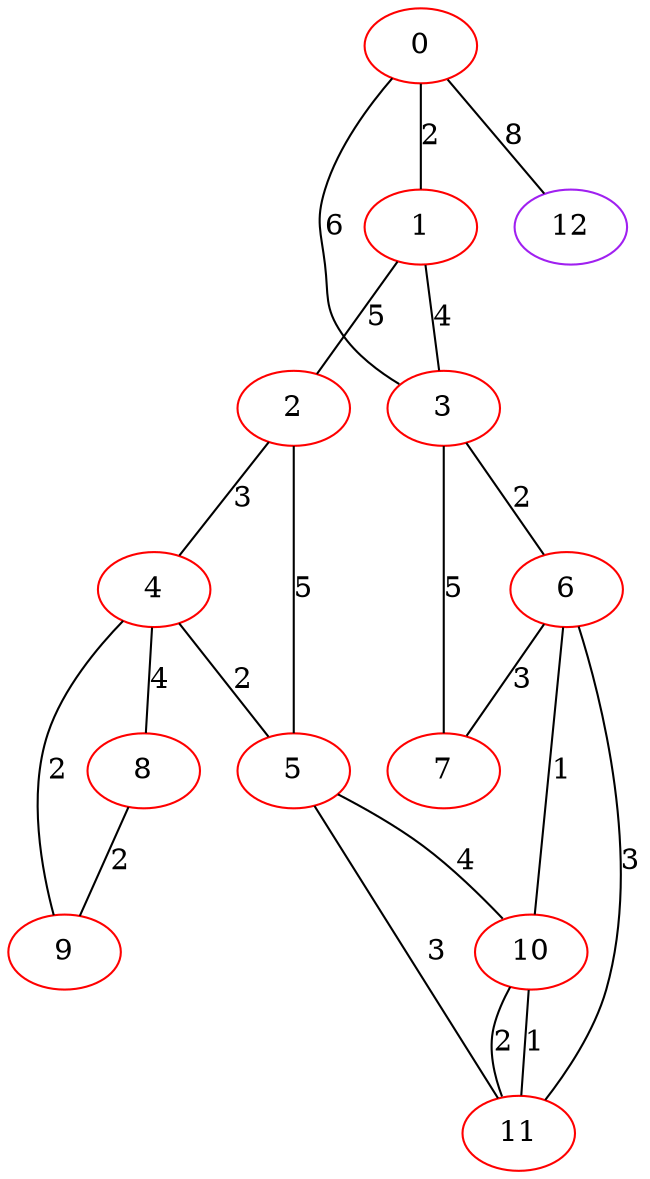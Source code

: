 graph "" {
0 [color=red, weight=1];
1 [color=red, weight=1];
2 [color=red, weight=1];
3 [color=red, weight=1];
4 [color=red, weight=1];
5 [color=red, weight=1];
6 [color=red, weight=1];
7 [color=red, weight=1];
8 [color=red, weight=1];
9 [color=red, weight=1];
10 [color=red, weight=1];
11 [color=red, weight=1];
12 [color=purple, weight=4];
0 -- 1  [key=0, label=2];
0 -- 3  [key=0, label=6];
0 -- 12  [key=0, label=8];
1 -- 2  [key=0, label=5];
1 -- 3  [key=0, label=4];
2 -- 4  [key=0, label=3];
2 -- 5  [key=0, label=5];
3 -- 6  [key=0, label=2];
3 -- 7  [key=0, label=5];
4 -- 8  [key=0, label=4];
4 -- 9  [key=0, label=2];
4 -- 5  [key=0, label=2];
5 -- 10  [key=0, label=4];
5 -- 11  [key=0, label=3];
6 -- 11  [key=0, label=3];
6 -- 10  [key=0, label=1];
6 -- 7  [key=0, label=3];
8 -- 9  [key=0, label=2];
10 -- 11  [key=0, label=1];
10 -- 11  [key=1, label=2];
}
